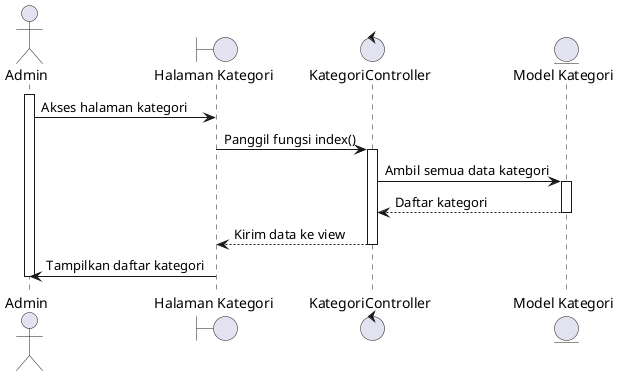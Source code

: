 @startuml
actor Admin

boundary "Halaman Kategori" as KategoriPage
control "KategoriController" as Controller
entity "Model Kategori" as KategoriModel

activate Admin
Admin -> KategoriPage: Akses halaman kategori
KategoriPage -> Controller: Panggil fungsi index()
activate Controller

Controller -> KategoriModel: Ambil semua data kategori
activate KategoriModel
KategoriModel --> Controller: Daftar kategori
deactivate KategoriModel

Controller --> KategoriPage: Kirim data ke view
deactivate Controller

KategoriPage -> Admin: Tampilkan daftar kategori
deactivate Admin

@enduml
